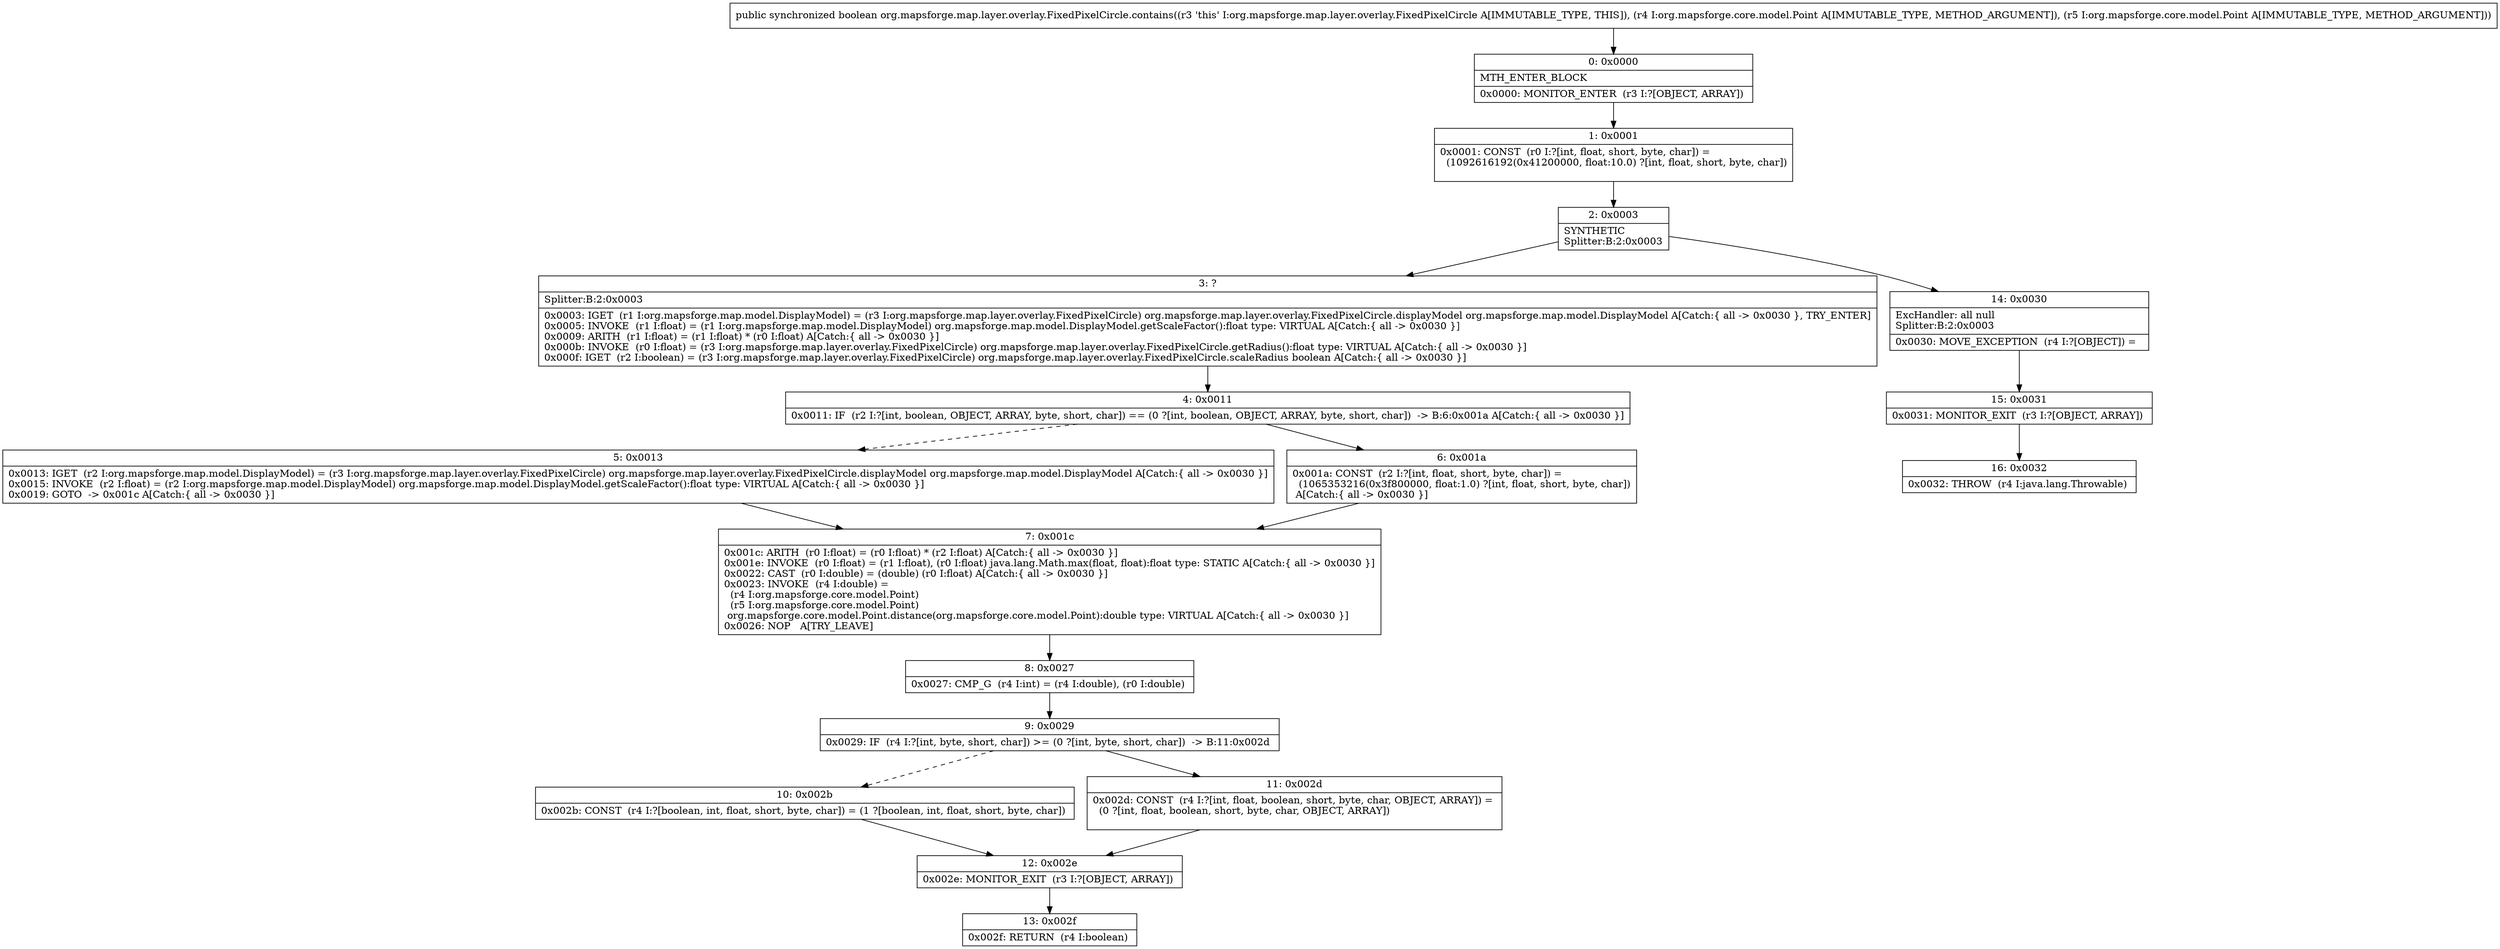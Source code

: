 digraph "CFG fororg.mapsforge.map.layer.overlay.FixedPixelCircle.contains(Lorg\/mapsforge\/core\/model\/Point;Lorg\/mapsforge\/core\/model\/Point;)Z" {
Node_0 [shape=record,label="{0\:\ 0x0000|MTH_ENTER_BLOCK\l|0x0000: MONITOR_ENTER  (r3 I:?[OBJECT, ARRAY]) \l}"];
Node_1 [shape=record,label="{1\:\ 0x0001|0x0001: CONST  (r0 I:?[int, float, short, byte, char]) = \l  (1092616192(0x41200000, float:10.0) ?[int, float, short, byte, char])\l \l}"];
Node_2 [shape=record,label="{2\:\ 0x0003|SYNTHETIC\lSplitter:B:2:0x0003\l}"];
Node_3 [shape=record,label="{3\:\ ?|Splitter:B:2:0x0003\l|0x0003: IGET  (r1 I:org.mapsforge.map.model.DisplayModel) = (r3 I:org.mapsforge.map.layer.overlay.FixedPixelCircle) org.mapsforge.map.layer.overlay.FixedPixelCircle.displayModel org.mapsforge.map.model.DisplayModel A[Catch:\{ all \-\> 0x0030 \}, TRY_ENTER]\l0x0005: INVOKE  (r1 I:float) = (r1 I:org.mapsforge.map.model.DisplayModel) org.mapsforge.map.model.DisplayModel.getScaleFactor():float type: VIRTUAL A[Catch:\{ all \-\> 0x0030 \}]\l0x0009: ARITH  (r1 I:float) = (r1 I:float) * (r0 I:float) A[Catch:\{ all \-\> 0x0030 \}]\l0x000b: INVOKE  (r0 I:float) = (r3 I:org.mapsforge.map.layer.overlay.FixedPixelCircle) org.mapsforge.map.layer.overlay.FixedPixelCircle.getRadius():float type: VIRTUAL A[Catch:\{ all \-\> 0x0030 \}]\l0x000f: IGET  (r2 I:boolean) = (r3 I:org.mapsforge.map.layer.overlay.FixedPixelCircle) org.mapsforge.map.layer.overlay.FixedPixelCircle.scaleRadius boolean A[Catch:\{ all \-\> 0x0030 \}]\l}"];
Node_4 [shape=record,label="{4\:\ 0x0011|0x0011: IF  (r2 I:?[int, boolean, OBJECT, ARRAY, byte, short, char]) == (0 ?[int, boolean, OBJECT, ARRAY, byte, short, char])  \-\> B:6:0x001a A[Catch:\{ all \-\> 0x0030 \}]\l}"];
Node_5 [shape=record,label="{5\:\ 0x0013|0x0013: IGET  (r2 I:org.mapsforge.map.model.DisplayModel) = (r3 I:org.mapsforge.map.layer.overlay.FixedPixelCircle) org.mapsforge.map.layer.overlay.FixedPixelCircle.displayModel org.mapsforge.map.model.DisplayModel A[Catch:\{ all \-\> 0x0030 \}]\l0x0015: INVOKE  (r2 I:float) = (r2 I:org.mapsforge.map.model.DisplayModel) org.mapsforge.map.model.DisplayModel.getScaleFactor():float type: VIRTUAL A[Catch:\{ all \-\> 0x0030 \}]\l0x0019: GOTO  \-\> 0x001c A[Catch:\{ all \-\> 0x0030 \}]\l}"];
Node_6 [shape=record,label="{6\:\ 0x001a|0x001a: CONST  (r2 I:?[int, float, short, byte, char]) = \l  (1065353216(0x3f800000, float:1.0) ?[int, float, short, byte, char])\l A[Catch:\{ all \-\> 0x0030 \}]\l}"];
Node_7 [shape=record,label="{7\:\ 0x001c|0x001c: ARITH  (r0 I:float) = (r0 I:float) * (r2 I:float) A[Catch:\{ all \-\> 0x0030 \}]\l0x001e: INVOKE  (r0 I:float) = (r1 I:float), (r0 I:float) java.lang.Math.max(float, float):float type: STATIC A[Catch:\{ all \-\> 0x0030 \}]\l0x0022: CAST  (r0 I:double) = (double) (r0 I:float) A[Catch:\{ all \-\> 0x0030 \}]\l0x0023: INVOKE  (r4 I:double) = \l  (r4 I:org.mapsforge.core.model.Point)\l  (r5 I:org.mapsforge.core.model.Point)\l org.mapsforge.core.model.Point.distance(org.mapsforge.core.model.Point):double type: VIRTUAL A[Catch:\{ all \-\> 0x0030 \}]\l0x0026: NOP   A[TRY_LEAVE]\l}"];
Node_8 [shape=record,label="{8\:\ 0x0027|0x0027: CMP_G  (r4 I:int) = (r4 I:double), (r0 I:double) \l}"];
Node_9 [shape=record,label="{9\:\ 0x0029|0x0029: IF  (r4 I:?[int, byte, short, char]) \>= (0 ?[int, byte, short, char])  \-\> B:11:0x002d \l}"];
Node_10 [shape=record,label="{10\:\ 0x002b|0x002b: CONST  (r4 I:?[boolean, int, float, short, byte, char]) = (1 ?[boolean, int, float, short, byte, char]) \l}"];
Node_11 [shape=record,label="{11\:\ 0x002d|0x002d: CONST  (r4 I:?[int, float, boolean, short, byte, char, OBJECT, ARRAY]) = \l  (0 ?[int, float, boolean, short, byte, char, OBJECT, ARRAY])\l \l}"];
Node_12 [shape=record,label="{12\:\ 0x002e|0x002e: MONITOR_EXIT  (r3 I:?[OBJECT, ARRAY]) \l}"];
Node_13 [shape=record,label="{13\:\ 0x002f|0x002f: RETURN  (r4 I:boolean) \l}"];
Node_14 [shape=record,label="{14\:\ 0x0030|ExcHandler: all null\lSplitter:B:2:0x0003\l|0x0030: MOVE_EXCEPTION  (r4 I:?[OBJECT]) =  \l}"];
Node_15 [shape=record,label="{15\:\ 0x0031|0x0031: MONITOR_EXIT  (r3 I:?[OBJECT, ARRAY]) \l}"];
Node_16 [shape=record,label="{16\:\ 0x0032|0x0032: THROW  (r4 I:java.lang.Throwable) \l}"];
MethodNode[shape=record,label="{public synchronized boolean org.mapsforge.map.layer.overlay.FixedPixelCircle.contains((r3 'this' I:org.mapsforge.map.layer.overlay.FixedPixelCircle A[IMMUTABLE_TYPE, THIS]), (r4 I:org.mapsforge.core.model.Point A[IMMUTABLE_TYPE, METHOD_ARGUMENT]), (r5 I:org.mapsforge.core.model.Point A[IMMUTABLE_TYPE, METHOD_ARGUMENT])) }"];
MethodNode -> Node_0;
Node_0 -> Node_1;
Node_1 -> Node_2;
Node_2 -> Node_3;
Node_2 -> Node_14;
Node_3 -> Node_4;
Node_4 -> Node_5[style=dashed];
Node_4 -> Node_6;
Node_5 -> Node_7;
Node_6 -> Node_7;
Node_7 -> Node_8;
Node_8 -> Node_9;
Node_9 -> Node_10[style=dashed];
Node_9 -> Node_11;
Node_10 -> Node_12;
Node_11 -> Node_12;
Node_12 -> Node_13;
Node_14 -> Node_15;
Node_15 -> Node_16;
}

